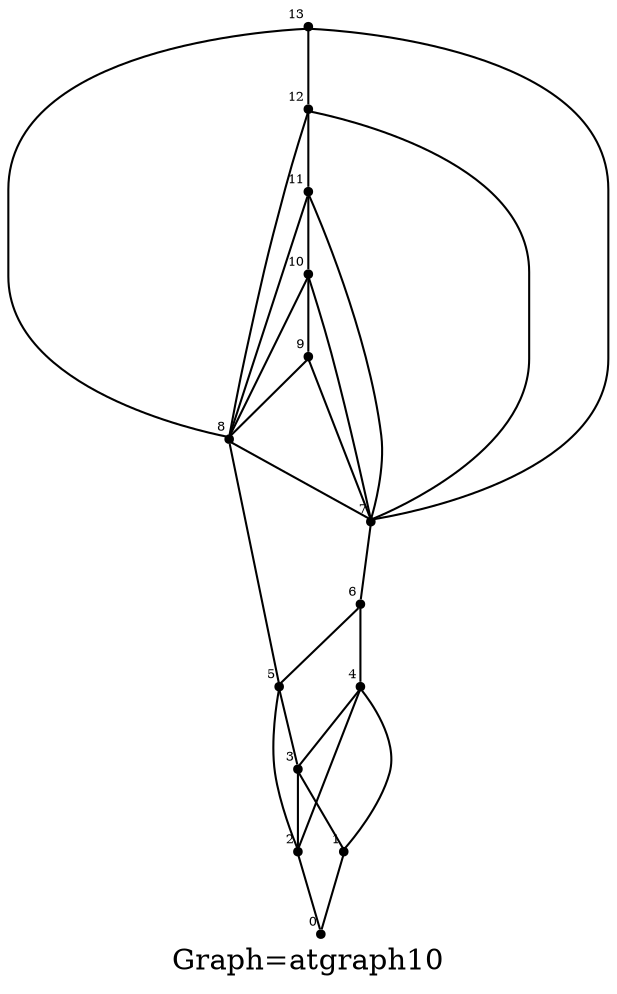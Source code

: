 /* Created by igraph 0.8.0-pre+0200568 */
graph {
  graph [
    label="Graph=atgraph10"
    labelloc=bottom
  ];
  0 [
    pos="0.000000,2.000000!"
    shape=point
    fontsize=6
    xlabel=0
  ];
  1 [
    pos="-0.100000,3.000000!"
    shape=point
    fontsize=6
    xlabel=1
  ];
  2 [
    pos="1.000000,2.000000!"
    shape=point
    fontsize=6
    xlabel=2
  ];
  3 [
    pos="0.900000,3.000000!"
    shape=point
    fontsize=6
    xlabel=3
  ];
  4 [
    pos="2.000000,2.000000!"
    shape=point
    fontsize=6
    xlabel=4
  ];
  5 [
    pos="1.900000,3.000000!"
    shape=point
    fontsize=6
    xlabel=5
  ];
  6 [
    pos="3.000000,2.000000!"
    shape=point
    fontsize=6
    xlabel=6
  ];
  7 [
    pos="2.900000,3.000000!"
    shape=point
    fontsize=6
    xlabel=7
  ];
  8 [
    pos="4.000000,0.000000!"
    shape=point
    fontsize=6
    xlabel=8
  ];
  9 [
    pos="3.900000,1.000000!"
    shape=point
    fontsize=6
    xlabel=9
  ];
  10 [
    pos="4.000000,2.000000!"
    shape=point
    fontsize=6
    xlabel=10
  ];
  11 [
    pos="3.900000,3.000000!"
    shape=point
    fontsize=6
    xlabel=11
  ];
  12 [
    pos="4.000000,4.000000!"
    shape=point
    fontsize=6
    xlabel=12
  ];
  13 [
    pos="3.900000,5.000000!"
    shape=point
    fontsize=6
    xlabel=13
  ];

  1 -- 0;
  2 -- 0;
  3 -- 1;
  4 -- 1;
  3 -- 2;
  4 -- 2;
  5 -- 2;
  5 -- 3;
  4 -- 3;
  6 -- 4;
  6 -- 5;
  8 -- 5;
  7 -- 6;
  8 -- 7;
  9 -- 7;
  10 -- 7;
  11 -- 7;
  12 -- 7;
  13 -- 7;
  9 -- 8;
  10 -- 8;
  11 -- 8;
  12 -- 8;
  13 -- 8;
  10 -- 9;
  11 -- 10;
  12 -- 11;
  13 -- 12;
}
